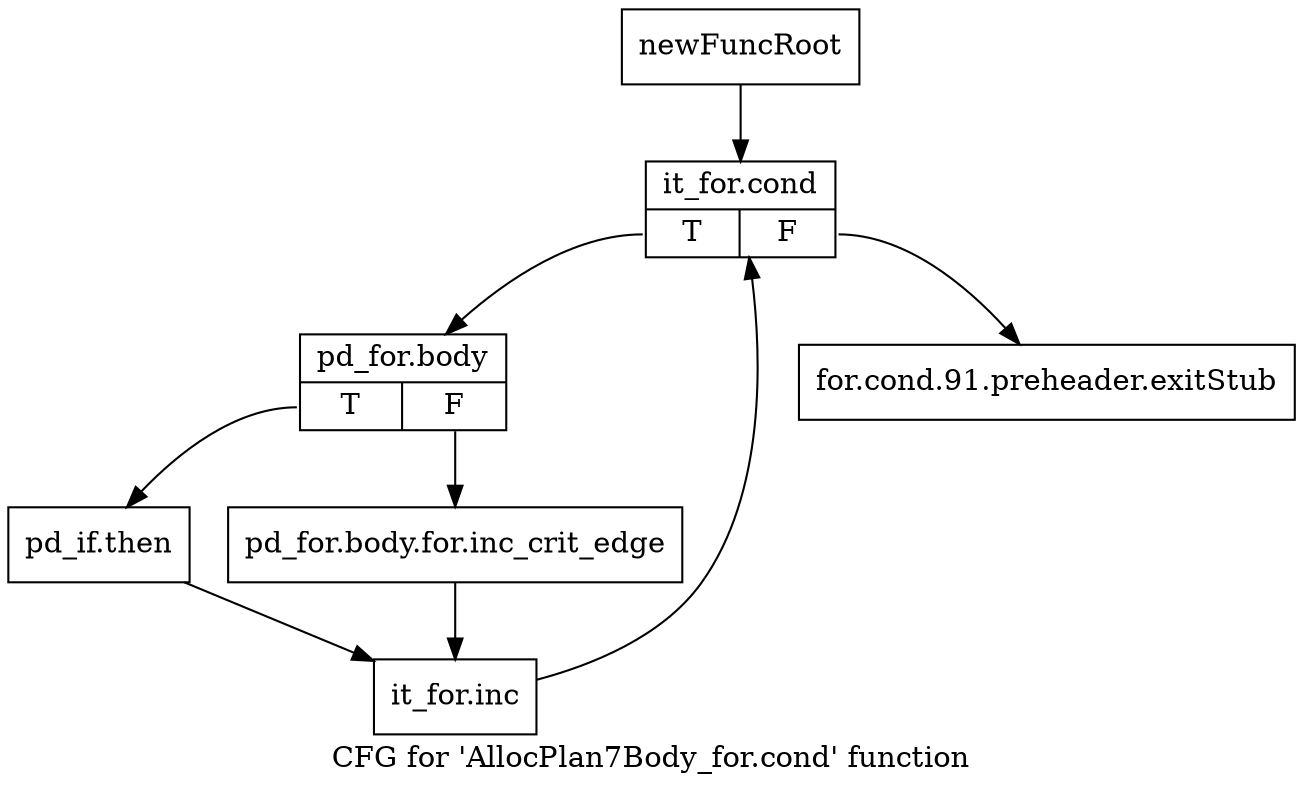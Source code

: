 digraph "CFG for 'AllocPlan7Body_for.cond' function" {
	label="CFG for 'AllocPlan7Body_for.cond' function";

	Node0x31c1230 [shape=record,label="{newFuncRoot}"];
	Node0x31c1230 -> Node0x31c1720;
	Node0x31c1280 [shape=record,label="{for.cond.91.preheader.exitStub}"];
	Node0x31c1720 [shape=record,label="{it_for.cond|{<s0>T|<s1>F}}"];
	Node0x31c1720:s0 -> Node0x31c1770;
	Node0x31c1720:s1 -> Node0x31c1280;
	Node0x31c1770 [shape=record,label="{pd_for.body|{<s0>T|<s1>F}}"];
	Node0x31c1770:s0 -> Node0x31c1810;
	Node0x31c1770:s1 -> Node0x31c17c0;
	Node0x31c17c0 [shape=record,label="{pd_for.body.for.inc_crit_edge}"];
	Node0x31c17c0 -> Node0x31c1860;
	Node0x31c1810 [shape=record,label="{pd_if.then}"];
	Node0x31c1810 -> Node0x31c1860;
	Node0x31c1860 [shape=record,label="{it_for.inc}"];
	Node0x31c1860 -> Node0x31c1720;
}
